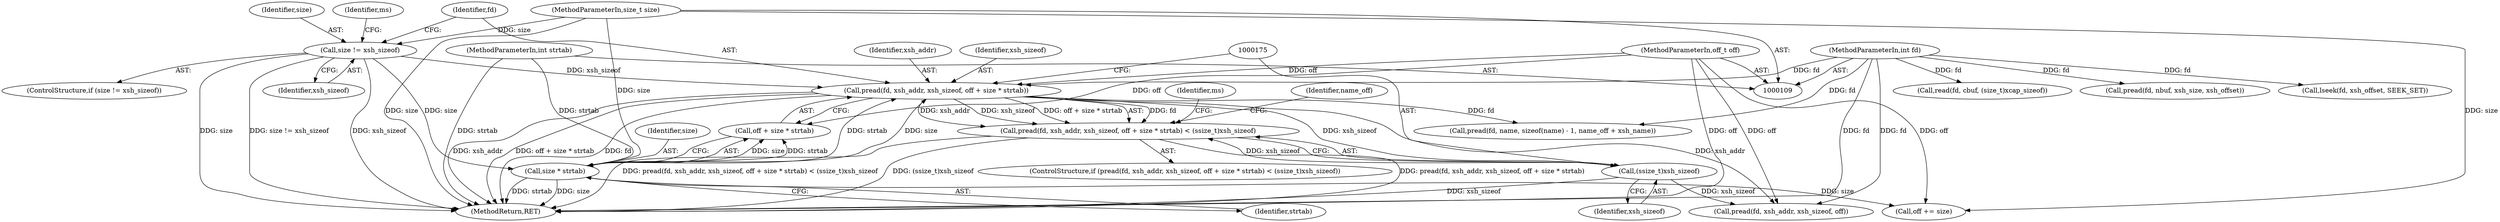 digraph "0_file_ce90e05774dd77d86cfc8dfa6da57b32816841c4_5@API" {
"1000164" [label="(Call,pread(fd, xsh_addr, xsh_sizeof, off + size * strtab) < (ssize_t)xsh_sizeof)"];
"1000165" [label="(Call,pread(fd, xsh_addr, xsh_sizeof, off + size * strtab))"];
"1000113" [label="(MethodParameterIn,int fd)"];
"1000147" [label="(Call,size != xsh_sizeof)"];
"1000116" [label="(MethodParameterIn,size_t size)"];
"1000114" [label="(MethodParameterIn,off_t off)"];
"1000171" [label="(Call,size * strtab)"];
"1000120" [label="(MethodParameterIn,int strtab)"];
"1000174" [label="(Call,(ssize_t)xsh_sizeof)"];
"1000165" [label="(Call,pread(fd, xsh_addr, xsh_sizeof, off + size * strtab))"];
"1000389" [label="(Call,read(fd, cbuf, (size_t)xcap_sizeof))"];
"1000146" [label="(ControlStructure,if (size != xsh_sizeof))"];
"1000243" [label="(Call,off += size)"];
"1000164" [label="(Call,pread(fd, xsh_addr, xsh_sizeof, off + size * strtab) < (ssize_t)xsh_sizeof)"];
"1000288" [label="(Call,pread(fd, nbuf, xsh_size, xsh_offset))"];
"1000176" [label="(Identifier,xsh_sizeof)"];
"1000229" [label="(Call,pread(fd, xsh_addr, xsh_sizeof, off))"];
"1000169" [label="(Call,off + size * strtab)"];
"1000174" [label="(Call,(ssize_t)xsh_sizeof)"];
"1000113" [label="(MethodParameterIn,int fd)"];
"1000195" [label="(Call,pread(fd, name, sizeof(name) - 1, name_off + xsh_name))"];
"1000116" [label="(MethodParameterIn,size_t size)"];
"1000114" [label="(MethodParameterIn,off_t off)"];
"1000179" [label="(Identifier,ms)"];
"1000166" [label="(Identifier,fd)"];
"1000148" [label="(Identifier,size)"];
"1000147" [label="(Call,size != xsh_sizeof)"];
"1000173" [label="(Identifier,strtab)"];
"1000154" [label="(Identifier,ms)"];
"1000704" [label="(MethodReturn,RET)"];
"1000171" [label="(Call,size * strtab)"];
"1000167" [label="(Identifier,xsh_addr)"];
"1000149" [label="(Identifier,xsh_sizeof)"];
"1000184" [label="(Identifier,name_off)"];
"1000356" [label="(Call,lseek(fd, xsh_offset, SEEK_SET))"];
"1000168" [label="(Identifier,xsh_sizeof)"];
"1000120" [label="(MethodParameterIn,int strtab)"];
"1000172" [label="(Identifier,size)"];
"1000163" [label="(ControlStructure,if (pread(fd, xsh_addr, xsh_sizeof, off + size * strtab) < (ssize_t)xsh_sizeof))"];
"1000164" -> "1000163"  [label="AST: "];
"1000164" -> "1000174"  [label="CFG: "];
"1000165" -> "1000164"  [label="AST: "];
"1000174" -> "1000164"  [label="AST: "];
"1000179" -> "1000164"  [label="CFG: "];
"1000184" -> "1000164"  [label="CFG: "];
"1000164" -> "1000704"  [label="DDG: pread(fd, xsh_addr, xsh_sizeof, off + size * strtab) < (ssize_t)xsh_sizeof"];
"1000164" -> "1000704"  [label="DDG: (ssize_t)xsh_sizeof"];
"1000164" -> "1000704"  [label="DDG: pread(fd, xsh_addr, xsh_sizeof, off + size * strtab)"];
"1000165" -> "1000164"  [label="DDG: fd"];
"1000165" -> "1000164"  [label="DDG: xsh_addr"];
"1000165" -> "1000164"  [label="DDG: xsh_sizeof"];
"1000165" -> "1000164"  [label="DDG: off + size * strtab"];
"1000174" -> "1000164"  [label="DDG: xsh_sizeof"];
"1000165" -> "1000169"  [label="CFG: "];
"1000166" -> "1000165"  [label="AST: "];
"1000167" -> "1000165"  [label="AST: "];
"1000168" -> "1000165"  [label="AST: "];
"1000169" -> "1000165"  [label="AST: "];
"1000175" -> "1000165"  [label="CFG: "];
"1000165" -> "1000704"  [label="DDG: off + size * strtab"];
"1000165" -> "1000704"  [label="DDG: fd"];
"1000165" -> "1000704"  [label="DDG: xsh_addr"];
"1000113" -> "1000165"  [label="DDG: fd"];
"1000147" -> "1000165"  [label="DDG: xsh_sizeof"];
"1000114" -> "1000165"  [label="DDG: off"];
"1000171" -> "1000165"  [label="DDG: size"];
"1000171" -> "1000165"  [label="DDG: strtab"];
"1000165" -> "1000174"  [label="DDG: xsh_sizeof"];
"1000165" -> "1000195"  [label="DDG: fd"];
"1000165" -> "1000229"  [label="DDG: xsh_addr"];
"1000113" -> "1000109"  [label="AST: "];
"1000113" -> "1000704"  [label="DDG: fd"];
"1000113" -> "1000195"  [label="DDG: fd"];
"1000113" -> "1000229"  [label="DDG: fd"];
"1000113" -> "1000288"  [label="DDG: fd"];
"1000113" -> "1000356"  [label="DDG: fd"];
"1000113" -> "1000389"  [label="DDG: fd"];
"1000147" -> "1000146"  [label="AST: "];
"1000147" -> "1000149"  [label="CFG: "];
"1000148" -> "1000147"  [label="AST: "];
"1000149" -> "1000147"  [label="AST: "];
"1000154" -> "1000147"  [label="CFG: "];
"1000166" -> "1000147"  [label="CFG: "];
"1000147" -> "1000704"  [label="DDG: xsh_sizeof"];
"1000147" -> "1000704"  [label="DDG: size"];
"1000147" -> "1000704"  [label="DDG: size != xsh_sizeof"];
"1000116" -> "1000147"  [label="DDG: size"];
"1000147" -> "1000171"  [label="DDG: size"];
"1000116" -> "1000109"  [label="AST: "];
"1000116" -> "1000704"  [label="DDG: size"];
"1000116" -> "1000171"  [label="DDG: size"];
"1000116" -> "1000243"  [label="DDG: size"];
"1000114" -> "1000109"  [label="AST: "];
"1000114" -> "1000704"  [label="DDG: off"];
"1000114" -> "1000169"  [label="DDG: off"];
"1000114" -> "1000229"  [label="DDG: off"];
"1000114" -> "1000243"  [label="DDG: off"];
"1000171" -> "1000169"  [label="AST: "];
"1000171" -> "1000173"  [label="CFG: "];
"1000172" -> "1000171"  [label="AST: "];
"1000173" -> "1000171"  [label="AST: "];
"1000169" -> "1000171"  [label="CFG: "];
"1000171" -> "1000704"  [label="DDG: size"];
"1000171" -> "1000704"  [label="DDG: strtab"];
"1000171" -> "1000169"  [label="DDG: size"];
"1000171" -> "1000169"  [label="DDG: strtab"];
"1000120" -> "1000171"  [label="DDG: strtab"];
"1000171" -> "1000243"  [label="DDG: size"];
"1000120" -> "1000109"  [label="AST: "];
"1000120" -> "1000704"  [label="DDG: strtab"];
"1000174" -> "1000176"  [label="CFG: "];
"1000175" -> "1000174"  [label="AST: "];
"1000176" -> "1000174"  [label="AST: "];
"1000174" -> "1000704"  [label="DDG: xsh_sizeof"];
"1000174" -> "1000229"  [label="DDG: xsh_sizeof"];
}
